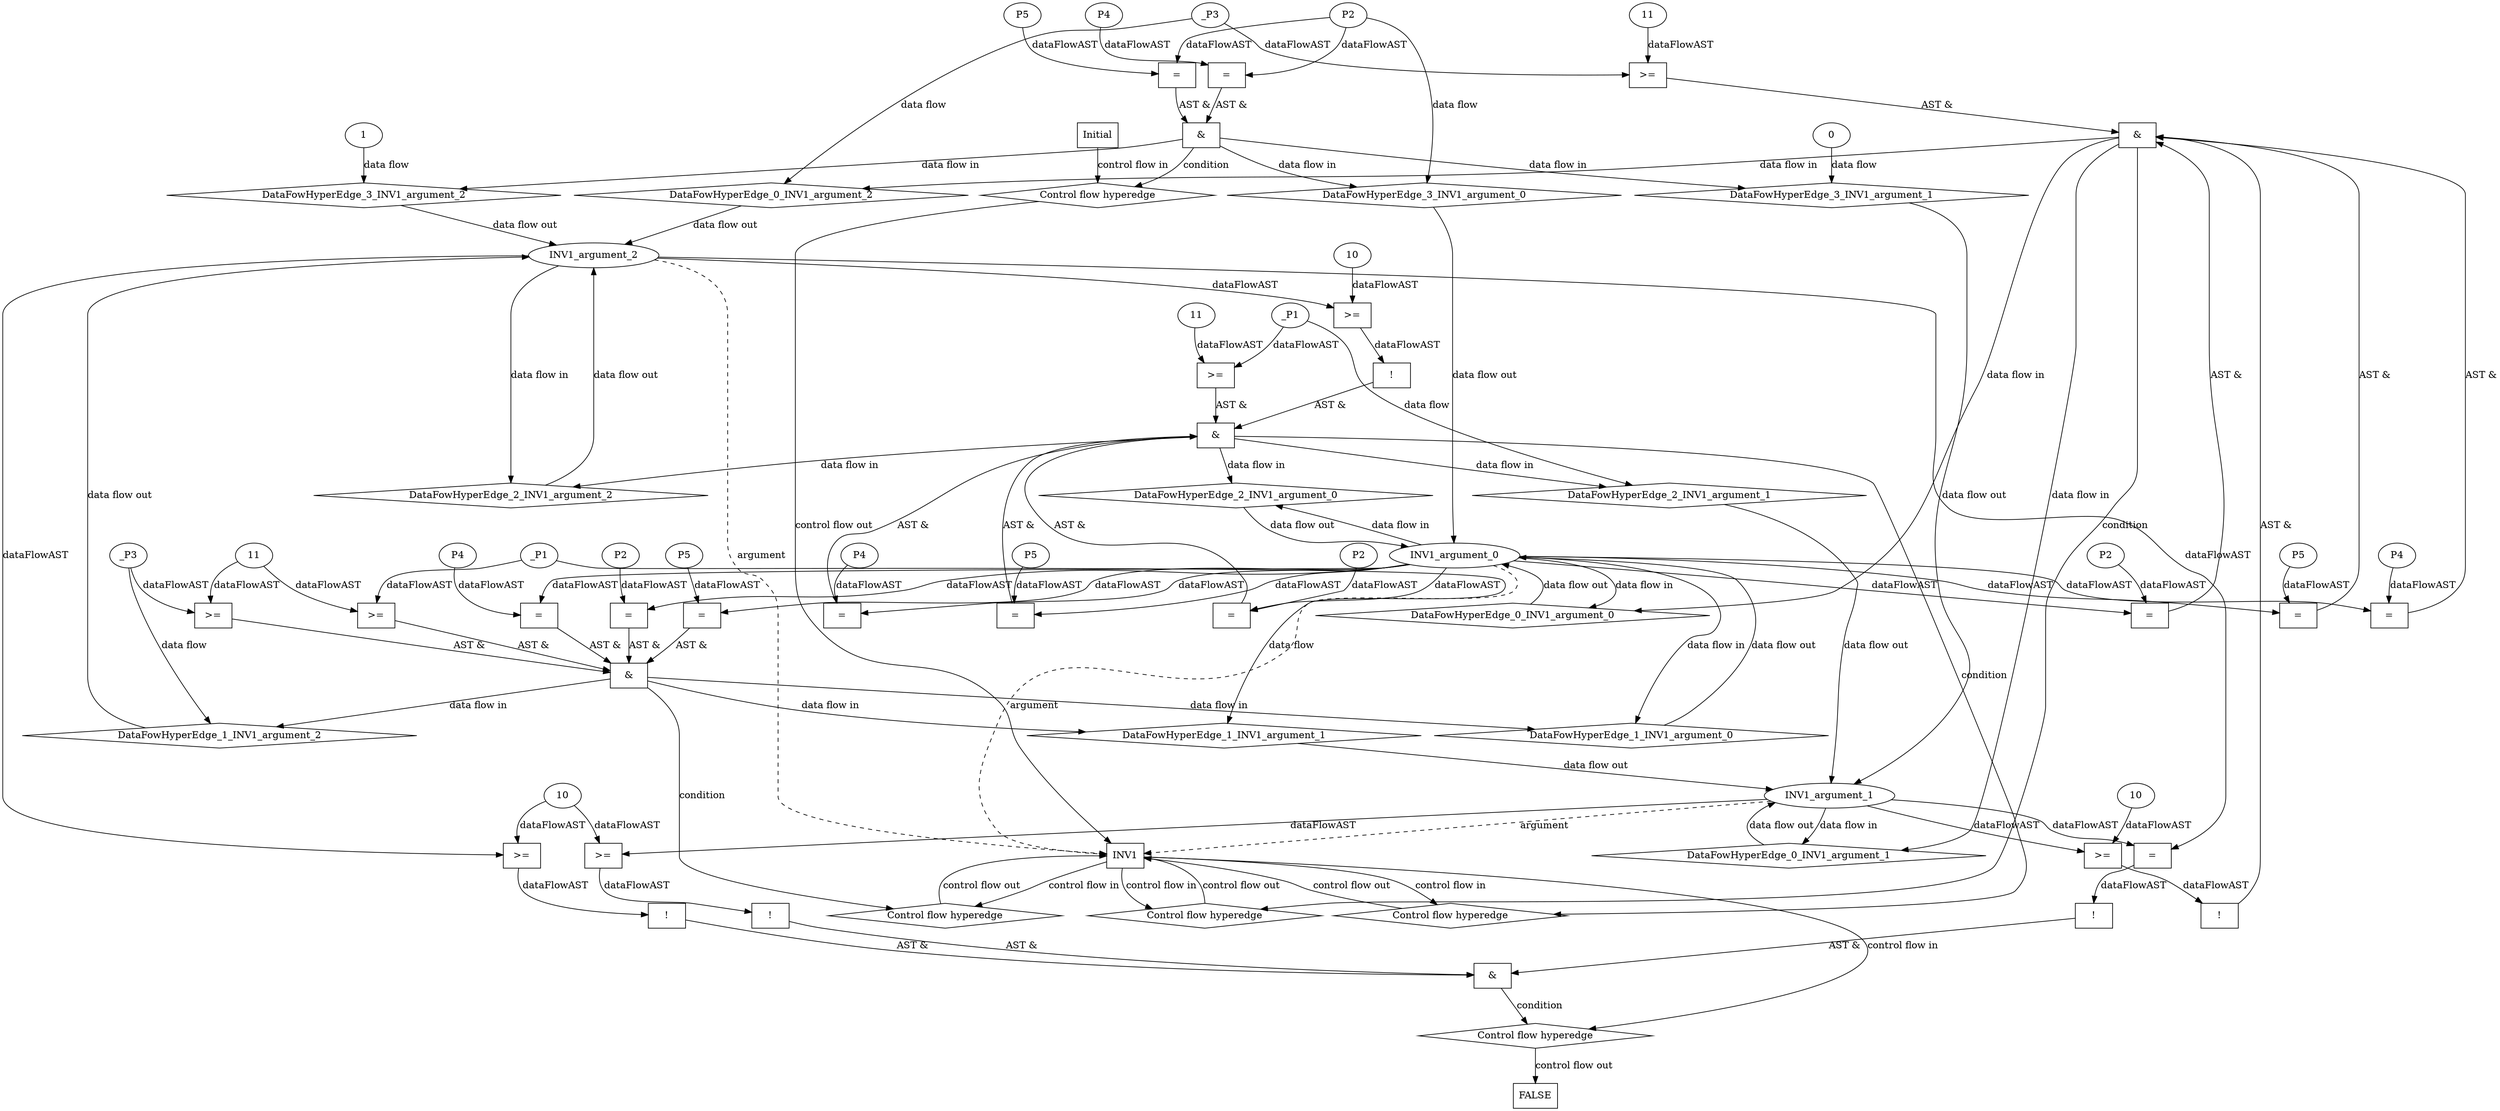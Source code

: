 digraph dag {
"INV1" [label="INV1" nodeName="INV1" class=cfn  shape="rect"];
FALSE [label="FALSE" nodeName=FALSE class=cfn  shape="rect"];
Initial [label="Initial" nodeName=Initial class=cfn  shape="rect"];
ControlFowHyperEdge_0 [label="Control flow hyperedge" nodeName=ControlFowHyperEdge_0 class=controlFlowHyperEdge shape="diamond"];
"INV1" -> ControlFowHyperEdge_0 [label="control flow in"]
ControlFowHyperEdge_0 -> "INV1" [label="control flow out"]
ControlFowHyperEdge_1 [label="Control flow hyperedge" nodeName=ControlFowHyperEdge_1 class=controlFlowHyperEdge shape="diamond"];
"INV1" -> ControlFowHyperEdge_1 [label="control flow in"]
ControlFowHyperEdge_1 -> "INV1" [label="control flow out"]
ControlFowHyperEdge_2 [label="Control flow hyperedge" nodeName=ControlFowHyperEdge_2 class=controlFlowHyperEdge shape="diamond"];
"INV1" -> ControlFowHyperEdge_2 [label="control flow in"]
ControlFowHyperEdge_2 -> "INV1" [label="control flow out"]
ControlFowHyperEdge_3 [label="Control flow hyperedge" nodeName=ControlFowHyperEdge_3 class=controlFlowHyperEdge shape="diamond"];
"Initial" -> ControlFowHyperEdge_3 [label="control flow in"]
ControlFowHyperEdge_3 -> "INV1" [label="control flow out"]
ControlFowHyperEdge_4 [label="Control flow hyperedge" nodeName=ControlFowHyperEdge_4 class=controlFlowHyperEdge shape="diamond"];
"INV1" -> ControlFowHyperEdge_4 [label="control flow in"]
ControlFowHyperEdge_4 -> "FALSE" [label="control flow out"]
"INV1_argument_0" [label="INV1_argument_0" nodeName=argument0 class=argument  head="INV1" shape="oval"];
"INV1_argument_0" -> "INV1"[label="argument" style="dashed"]
"INV1_argument_1" [label="INV1_argument_1" nodeName=argument1 class=argument  head="INV1" shape="oval"];
"INV1_argument_1" -> "INV1"[label="argument" style="dashed"]
"INV1_argument_2" [label="INV1_argument_2" nodeName=argument2 class=argument  head="INV1" shape="oval"];
"INV1_argument_2" -> "INV1"[label="argument" style="dashed"]

"xxxINV1___INV1_0xxx_and" [label="&" nodeName="xxxINV1___INV1_0xxx_and" class=Operator shape="rect"];
"xxxINV1___INV1_0xxxguard1_node_0" [label="=" nodeName="xxxINV1___INV1_0xxxguard1_node_0" class=Operator  shape="rect"];
"xxxINV1___INV1_0xxxguard1_node_1" [label="P2" nodeName="xxxINV1___INV1_0xxxguard1_node_1" class=Constant ];
"xxxINV1___INV1_0xxxguard1_node_1" -> "xxxINV1___INV1_0xxxguard1_node_0"[label="dataFlowAST"]
"INV1_argument_0" -> "xxxINV1___INV1_0xxxguard1_node_0"[label="dataFlowAST"]

"xxxINV1___INV1_0xxxguard1_node_0" -> "xxxINV1___INV1_0xxx_and" [label="AST &"];
"xxxINV1___INV1_0xxxguard2_node_0" [label="!" nodeName="xxxINV1___INV1_0xxxguard2_node_0" class=Operator shape="rect"];
"xxxINV1___INV1_0xxxguard2_node_1" [label=">=" nodeName="xxxINV1___INV1_0xxxguard2_node_1" class=Operator  shape="rect"];
"xxxINV1___INV1_0xxxguard2_node_2" [label="10" nodeName="xxxINV1___INV1_0xxxguard2_node_2" class=Literal ];
"xxxINV1___INV1_0xxxguard2_node_1" -> "xxxINV1___INV1_0xxxguard2_node_0"[label="dataFlowAST"]
"xxxINV1___INV1_0xxxguard2_node_2" -> "xxxINV1___INV1_0xxxguard2_node_1"[label="dataFlowAST"]
"INV1_argument_1" -> "xxxINV1___INV1_0xxxguard2_node_1"[label="dataFlowAST"]

"xxxINV1___INV1_0xxxguard2_node_0" -> "xxxINV1___INV1_0xxx_and" [label="AST &"];
"xxxINV1___INV1_0xxxguard_0_node_0" [label="=" nodeName="xxxINV1___INV1_0xxxguard_0_node_0" class=Operator  shape="rect"];
"xxxINV1___INV1_0xxxguard_0_node_1" [label="P5" nodeName="xxxINV1___INV1_0xxxguard_0_node_1" class=Constant ];
"xxxINV1___INV1_0xxxguard_0_node_1" -> "xxxINV1___INV1_0xxxguard_0_node_0"[label="dataFlowAST"]
"INV1_argument_0" -> "xxxINV1___INV1_0xxxguard_0_node_0"[label="dataFlowAST"]

"xxxINV1___INV1_0xxxguard_0_node_0" -> "xxxINV1___INV1_0xxx_and" [label="AST &"];
"xxxINV1___INV1_0xxxguard4_node_0" [label="=" nodeName="xxxINV1___INV1_0xxxguard4_node_0" class=Operator  shape="rect"];
"xxxINV1___INV1_0xxxguard4_node_1" [label="P4" nodeName="xxxINV1___INV1_0xxxguard4_node_1" class=Constant ];
"xxxINV1___INV1_0xxxguard4_node_1" -> "xxxINV1___INV1_0xxxguard4_node_0"[label="dataFlowAST"]
"INV1_argument_0" -> "xxxINV1___INV1_0xxxguard4_node_0"[label="dataFlowAST"]

"xxxINV1___INV1_0xxxguard4_node_0" -> "xxxINV1___INV1_0xxx_and" [label="AST &"];
"xxxINV1___INV1_0xxxguard3_node_0" [label=">=" nodeName="xxxINV1___INV1_0xxxguard3_node_0" class=Operator  shape="rect"];
"xxxINV1___INV1_0xxxguard3_node_1" [label="11" nodeName="xxxINV1___INV1_0xxxguard3_node_1" class=Literal ];
"xxxINV1___INV1_0xxxguard3_node_1" -> "xxxINV1___INV1_0xxxguard3_node_0"[label="dataFlowAST"]
"xxxINV1___INV1_0xxxdataFlow_0_node_0" -> "xxxINV1___INV1_0xxxguard3_node_0"[label="dataFlowAST"]

"xxxINV1___INV1_0xxxguard3_node_0" -> "xxxINV1___INV1_0xxx_and" [label="AST &"];
"xxxINV1___INV1_0xxx_and" -> "ControlFowHyperEdge_0" [label="condition"];
"xxxINV1___INV1_0xxxdataFlow_0_node_0" [label="_P3" nodeName="xxxINV1___INV1_0xxxdataFlow_0_node_0" class=Constant ];

"xxxINV1___INV1_0xxxdataFlow_0_node_0" -> "DataFowHyperEdge_0_INV1_argument_2" [label="data flow"];
"xxxINV1___INV1_1xxx_and" [label="&" nodeName="xxxINV1___INV1_1xxx_and" class=Operator shape="rect"];
"xxxINV1___INV1_1xxxguard2_node_0" [label=">=" nodeName="xxxINV1___INV1_1xxxguard2_node_0" class=Operator  shape="rect"];
"xxxINV1___INV1_1xxxguard2_node_1" [label="11" nodeName="xxxINV1___INV1_1xxxguard2_node_1" class=Literal ];
"xxxINV1___INV1_1xxxguard2_node_1" -> "xxxINV1___INV1_1xxxguard2_node_0"[label="dataFlowAST"]
"xxxINV1___INV1_1xxxdataFlow_0_node_0" -> "xxxINV1___INV1_1xxxguard2_node_0"[label="dataFlowAST"]

"xxxINV1___INV1_1xxxguard2_node_0" -> "xxxINV1___INV1_1xxx_and" [label="AST &"];
"xxxINV1___INV1_1xxxguard3_node_0" [label=">=" nodeName="xxxINV1___INV1_1xxxguard3_node_0" class=Operator  shape="rect"];
"xxxINV1___INV1_1xxxguard2_node_1" -> "xxxINV1___INV1_1xxxguard3_node_0"[label="dataFlowAST"]
"xxxINV1___INV1_1xxxdataFlow1_node_0" -> "xxxINV1___INV1_1xxxguard3_node_0"[label="dataFlowAST"]

"xxxINV1___INV1_1xxxguard3_node_0" -> "xxxINV1___INV1_1xxx_and" [label="AST &"];
"xxxINV1___INV1_1xxxguard_0_node_0" [label="=" nodeName="xxxINV1___INV1_1xxxguard_0_node_0" class=Operator  shape="rect"];
"xxxINV1___INV1_1xxxguard_0_node_1" [label="P5" nodeName="xxxINV1___INV1_1xxxguard_0_node_1" class=Constant ];
"xxxINV1___INV1_1xxxguard_0_node_1" -> "xxxINV1___INV1_1xxxguard_0_node_0"[label="dataFlowAST"]
"INV1_argument_0" -> "xxxINV1___INV1_1xxxguard_0_node_0"[label="dataFlowAST"]

"xxxINV1___INV1_1xxxguard_0_node_0" -> "xxxINV1___INV1_1xxx_and" [label="AST &"];
"xxxINV1___INV1_1xxxguard4_node_0" [label="=" nodeName="xxxINV1___INV1_1xxxguard4_node_0" class=Operator  shape="rect"];
"xxxINV1___INV1_1xxxguard4_node_1" [label="P4" nodeName="xxxINV1___INV1_1xxxguard4_node_1" class=Constant ];
"xxxINV1___INV1_1xxxguard4_node_1" -> "xxxINV1___INV1_1xxxguard4_node_0"[label="dataFlowAST"]
"INV1_argument_0" -> "xxxINV1___INV1_1xxxguard4_node_0"[label="dataFlowAST"]

"xxxINV1___INV1_1xxxguard4_node_0" -> "xxxINV1___INV1_1xxx_and" [label="AST &"];
"xxxINV1___INV1_1xxxguard1_node_0" [label="=" nodeName="xxxINV1___INV1_1xxxguard1_node_0" class=Operator  shape="rect"];
"xxxINV1___INV1_1xxxguard1_node_1" [label="P2" nodeName="xxxINV1___INV1_1xxxguard1_node_1" class=Constant ];
"xxxINV1___INV1_1xxxguard1_node_1" -> "xxxINV1___INV1_1xxxguard1_node_0"[label="dataFlowAST"]
"INV1_argument_0" -> "xxxINV1___INV1_1xxxguard1_node_0"[label="dataFlowAST"]

"xxxINV1___INV1_1xxxguard1_node_0" -> "xxxINV1___INV1_1xxx_and" [label="AST &"];
"xxxINV1___INV1_1xxx_and" -> "ControlFowHyperEdge_1" [label="condition"];
"xxxINV1___INV1_1xxxdataFlow_0_node_0" [label="_P1" nodeName="xxxINV1___INV1_1xxxdataFlow_0_node_0" class=Constant ];

"xxxINV1___INV1_1xxxdataFlow_0_node_0" -> "DataFowHyperEdge_1_INV1_argument_1" [label="data flow"];
"xxxINV1___INV1_1xxxdataFlow1_node_0" [label="_P3" nodeName="xxxINV1___INV1_1xxxdataFlow1_node_0" class=Constant ];

"xxxINV1___INV1_1xxxdataFlow1_node_0" -> "DataFowHyperEdge_1_INV1_argument_2" [label="data flow"];
"xxxINV1___INV1_2xxx_and" [label="&" nodeName="xxxINV1___INV1_2xxx_and" class=Operator shape="rect"];
"xxxINV1___INV1_2xxxguard3_node_0" [label=">=" nodeName="xxxINV1___INV1_2xxxguard3_node_0" class=Operator  shape="rect"];
"xxxINV1___INV1_2xxxguard3_node_1" [label="11" nodeName="xxxINV1___INV1_2xxxguard3_node_1" class=Literal ];
"xxxINV1___INV1_2xxxguard3_node_1" -> "xxxINV1___INV1_2xxxguard3_node_0"[label="dataFlowAST"]
"xxxINV1___INV1_2xxxdataFlow_0_node_0" -> "xxxINV1___INV1_2xxxguard3_node_0"[label="dataFlowAST"]

"xxxINV1___INV1_2xxxguard3_node_0" -> "xxxINV1___INV1_2xxx_and" [label="AST &"];
"xxxINV1___INV1_2xxxguard4_node_0" [label="=" nodeName="xxxINV1___INV1_2xxxguard4_node_0" class=Operator  shape="rect"];
"xxxINV1___INV1_2xxxguard4_node_1" [label="P4" nodeName="xxxINV1___INV1_2xxxguard4_node_1" class=Constant ];
"xxxINV1___INV1_2xxxguard4_node_1" -> "xxxINV1___INV1_2xxxguard4_node_0"[label="dataFlowAST"]
"INV1_argument_0" -> "xxxINV1___INV1_2xxxguard4_node_0"[label="dataFlowAST"]

"xxxINV1___INV1_2xxxguard4_node_0" -> "xxxINV1___INV1_2xxx_and" [label="AST &"];
"xxxINV1___INV1_2xxxguard_0_node_0" [label="=" nodeName="xxxINV1___INV1_2xxxguard_0_node_0" class=Operator  shape="rect"];
"xxxINV1___INV1_2xxxguard_0_node_1" [label="P5" nodeName="xxxINV1___INV1_2xxxguard_0_node_1" class=Constant ];
"xxxINV1___INV1_2xxxguard_0_node_1" -> "xxxINV1___INV1_2xxxguard_0_node_0"[label="dataFlowAST"]
"INV1_argument_0" -> "xxxINV1___INV1_2xxxguard_0_node_0"[label="dataFlowAST"]

"xxxINV1___INV1_2xxxguard_0_node_0" -> "xxxINV1___INV1_2xxx_and" [label="AST &"];
"xxxINV1___INV1_2xxxguard2_node_0" [label="!" nodeName="xxxINV1___INV1_2xxxguard2_node_0" class=Operator shape="rect"];
"xxxINV1___INV1_2xxxguard2_node_1" [label=">=" nodeName="xxxINV1___INV1_2xxxguard2_node_1" class=Operator  shape="rect"];
"xxxINV1___INV1_2xxxguard2_node_2" [label="10" nodeName="xxxINV1___INV1_2xxxguard2_node_2" class=Literal ];
"xxxINV1___INV1_2xxxguard2_node_1" -> "xxxINV1___INV1_2xxxguard2_node_0"[label="dataFlowAST"]
"xxxINV1___INV1_2xxxguard2_node_2" -> "xxxINV1___INV1_2xxxguard2_node_1"[label="dataFlowAST"]
"INV1_argument_2" -> "xxxINV1___INV1_2xxxguard2_node_1"[label="dataFlowAST"]

"xxxINV1___INV1_2xxxguard2_node_0" -> "xxxINV1___INV1_2xxx_and" [label="AST &"];
"xxxINV1___INV1_2xxxguard1_node_0" [label="=" nodeName="xxxINV1___INV1_2xxxguard1_node_0" class=Operator  shape="rect"];
"xxxINV1___INV1_2xxxguard1_node_1" [label="P2" nodeName="xxxINV1___INV1_2xxxguard1_node_1" class=Constant ];
"xxxINV1___INV1_2xxxguard1_node_1" -> "xxxINV1___INV1_2xxxguard1_node_0"[label="dataFlowAST"]
"INV1_argument_0" -> "xxxINV1___INV1_2xxxguard1_node_0"[label="dataFlowAST"]

"xxxINV1___INV1_2xxxguard1_node_0" -> "xxxINV1___INV1_2xxx_and" [label="AST &"];
"xxxINV1___INV1_2xxx_and" -> "ControlFowHyperEdge_2" [label="condition"];
"xxxINV1___INV1_2xxxdataFlow_0_node_0" [label="_P1" nodeName="xxxINV1___INV1_2xxxdataFlow_0_node_0" class=Constant ];

"xxxINV1___INV1_2xxxdataFlow_0_node_0" -> "DataFowHyperEdge_2_INV1_argument_1" [label="data flow"];
"xxxINV1___Initial_3xxx_and" [label="&" nodeName="xxxINV1___Initial_3xxx_and" class=Operator shape="rect"];
"xxxINV1___Initial_3xxxguard_0_node_0" [label="=" nodeName="xxxINV1___Initial_3xxxguard_0_node_0" class=Operator  shape="rect"];
"xxxINV1___Initial_3xxxguard_0_node_1" [label="P5" nodeName="xxxINV1___Initial_3xxxguard_0_node_1" class=Constant ];
"xxxINV1___Initial_3xxxguard_0_node_1" -> "xxxINV1___Initial_3xxxguard_0_node_0"[label="dataFlowAST"]
"xxxINV1___Initial_3xxxdataFlow_0_node_0" -> "xxxINV1___Initial_3xxxguard_0_node_0"[label="dataFlowAST"]

"xxxINV1___Initial_3xxxguard_0_node_0" -> "xxxINV1___Initial_3xxx_and" [label="AST &"];
"xxxINV1___Initial_3xxxguard1_node_0" [label="=" nodeName="xxxINV1___Initial_3xxxguard1_node_0" class=Operator  shape="rect"];
"xxxINV1___Initial_3xxxguard1_node_1" [label="P4" nodeName="xxxINV1___Initial_3xxxguard1_node_1" class=Constant ];
"xxxINV1___Initial_3xxxguard1_node_1" -> "xxxINV1___Initial_3xxxguard1_node_0"[label="dataFlowAST"]
"xxxINV1___Initial_3xxxdataFlow_0_node_0" -> "xxxINV1___Initial_3xxxguard1_node_0"[label="dataFlowAST"]

"xxxINV1___Initial_3xxxguard1_node_0" -> "xxxINV1___Initial_3xxx_and" [label="AST &"];
"xxxINV1___Initial_3xxx_and" -> "ControlFowHyperEdge_3" [label="condition"];
"xxxINV1___Initial_3xxxdataFlow_0_node_0" [label="P2" nodeName="xxxINV1___Initial_3xxxdataFlow_0_node_0" class=Constant ];

"xxxINV1___Initial_3xxxdataFlow_0_node_0" -> "DataFowHyperEdge_3_INV1_argument_0" [label="data flow"];
"xxxINV1___Initial_3xxxdataFlow1_node_0" [label="0" nodeName="xxxINV1___Initial_3xxxdataFlow1_node_0" class=Literal ];

"xxxINV1___Initial_3xxxdataFlow1_node_0" -> "DataFowHyperEdge_3_INV1_argument_1" [label="data flow"];
"xxxINV1___Initial_3xxxdataFlow2_node_0" [label="1" nodeName="xxxINV1___Initial_3xxxdataFlow2_node_0" class=Literal ];

"xxxINV1___Initial_3xxxdataFlow2_node_0" -> "DataFowHyperEdge_3_INV1_argument_2" [label="data flow"];
"xxxFALSE___INV1_4xxx_and" [label="&" nodeName="xxxFALSE___INV1_4xxx_and" class=Operator shape="rect"];
"xxxFALSE___INV1_4xxxguard_0_node_0" [label="!" nodeName="xxxFALSE___INV1_4xxxguard_0_node_0" class=Operator shape="rect"];
"xxxFALSE___INV1_4xxxguard_0_node_1" [label=">=" nodeName="xxxFALSE___INV1_4xxxguard_0_node_1" class=Operator  shape="rect"];
"xxxFALSE___INV1_4xxxguard_0_node_2" [label="10" nodeName="xxxFALSE___INV1_4xxxguard_0_node_2" class=Literal ];
"xxxFALSE___INV1_4xxxguard_0_node_1" -> "xxxFALSE___INV1_4xxxguard_0_node_0"[label="dataFlowAST"]
"xxxFALSE___INV1_4xxxguard_0_node_2" -> "xxxFALSE___INV1_4xxxguard_0_node_1"[label="dataFlowAST"]
"INV1_argument_1" -> "xxxFALSE___INV1_4xxxguard_0_node_1"[label="dataFlowAST"]

"xxxFALSE___INV1_4xxxguard_0_node_0" -> "xxxFALSE___INV1_4xxx_and" [label="AST &"];
"xxxFALSE___INV1_4xxxguard1_node_0" [label="!" nodeName="xxxFALSE___INV1_4xxxguard1_node_0" class=Operator shape="rect"];
"xxxFALSE___INV1_4xxxguard1_node_1" [label=">=" nodeName="xxxFALSE___INV1_4xxxguard1_node_1" class=Operator  shape="rect"];
"xxxFALSE___INV1_4xxxguard1_node_1" -> "xxxFALSE___INV1_4xxxguard1_node_0"[label="dataFlowAST"]
"xxxFALSE___INV1_4xxxguard_0_node_2" -> "xxxFALSE___INV1_4xxxguard1_node_1"[label="dataFlowAST"]
"INV1_argument_2" -> "xxxFALSE___INV1_4xxxguard1_node_1"[label="dataFlowAST"]

"xxxFALSE___INV1_4xxxguard1_node_0" -> "xxxFALSE___INV1_4xxx_and" [label="AST &"];
"xxxFALSE___INV1_4xxxguard2_node_0" [label="!" nodeName="xxxFALSE___INV1_4xxxguard2_node_0" class=Operator shape="rect"];
"xxxFALSE___INV1_4xxxguard2_node_1" [label="=" nodeName="xxxFALSE___INV1_4xxxguard2_node_1" class=Operator  shape="rect"];
"xxxFALSE___INV1_4xxxguard2_node_1" -> "xxxFALSE___INV1_4xxxguard2_node_0"[label="dataFlowAST"]
"INV1_argument_1" -> "xxxFALSE___INV1_4xxxguard2_node_1"[label="dataFlowAST"]
"INV1_argument_2" -> "xxxFALSE___INV1_4xxxguard2_node_1"[label="dataFlowAST"]

"xxxFALSE___INV1_4xxxguard2_node_0" -> "xxxFALSE___INV1_4xxx_and" [label="AST &"];
"xxxFALSE___INV1_4xxx_and" -> "ControlFowHyperEdge_4" [label="condition"];
"DataFowHyperEdge_0_INV1_argument_0" [label="DataFowHyperEdge_0_INV1_argument_0" nodeName="DataFowHyperEdge_0_INV1_argument_0" class=DataFlowHyperedge shape="diamond"];
"DataFowHyperEdge_0_INV1_argument_0" -> "INV1_argument_0"[label="data flow out"]
"xxxINV1___INV1_0xxx_and" -> "DataFowHyperEdge_0_INV1_argument_0"[label="data flow in"]
"DataFowHyperEdge_0_INV1_argument_1" [label="DataFowHyperEdge_0_INV1_argument_1" nodeName="DataFowHyperEdge_0_INV1_argument_1" class=DataFlowHyperedge shape="diamond"];
"DataFowHyperEdge_0_INV1_argument_1" -> "INV1_argument_1"[label="data flow out"]
"xxxINV1___INV1_0xxx_and" -> "DataFowHyperEdge_0_INV1_argument_1"[label="data flow in"]
"DataFowHyperEdge_0_INV1_argument_2" [label="DataFowHyperEdge_0_INV1_argument_2" nodeName="DataFowHyperEdge_0_INV1_argument_2" class=DataFlowHyperedge shape="diamond"];
"DataFowHyperEdge_0_INV1_argument_2" -> "INV1_argument_2"[label="data flow out"]
"xxxINV1___INV1_0xxx_and" -> "DataFowHyperEdge_0_INV1_argument_2"[label="data flow in"]
"DataFowHyperEdge_1_INV1_argument_0" [label="DataFowHyperEdge_1_INV1_argument_0" nodeName="DataFowHyperEdge_1_INV1_argument_0" class=DataFlowHyperedge shape="diamond"];
"DataFowHyperEdge_1_INV1_argument_0" -> "INV1_argument_0"[label="data flow out"]
"xxxINV1___INV1_1xxx_and" -> "DataFowHyperEdge_1_INV1_argument_0"[label="data flow in"]
"DataFowHyperEdge_1_INV1_argument_1" [label="DataFowHyperEdge_1_INV1_argument_1" nodeName="DataFowHyperEdge_1_INV1_argument_1" class=DataFlowHyperedge shape="diamond"];
"DataFowHyperEdge_1_INV1_argument_1" -> "INV1_argument_1"[label="data flow out"]
"xxxINV1___INV1_1xxx_and" -> "DataFowHyperEdge_1_INV1_argument_1"[label="data flow in"]
"DataFowHyperEdge_1_INV1_argument_2" [label="DataFowHyperEdge_1_INV1_argument_2" nodeName="DataFowHyperEdge_1_INV1_argument_2" class=DataFlowHyperedge shape="diamond"];
"DataFowHyperEdge_1_INV1_argument_2" -> "INV1_argument_2"[label="data flow out"]
"xxxINV1___INV1_1xxx_and" -> "DataFowHyperEdge_1_INV1_argument_2"[label="data flow in"]
"DataFowHyperEdge_2_INV1_argument_0" [label="DataFowHyperEdge_2_INV1_argument_0" nodeName="DataFowHyperEdge_2_INV1_argument_0" class=DataFlowHyperedge shape="diamond"];
"DataFowHyperEdge_2_INV1_argument_0" -> "INV1_argument_0"[label="data flow out"]
"xxxINV1___INV1_2xxx_and" -> "DataFowHyperEdge_2_INV1_argument_0"[label="data flow in"]
"DataFowHyperEdge_2_INV1_argument_1" [label="DataFowHyperEdge_2_INV1_argument_1" nodeName="DataFowHyperEdge_2_INV1_argument_1" class=DataFlowHyperedge shape="diamond"];
"DataFowHyperEdge_2_INV1_argument_1" -> "INV1_argument_1"[label="data flow out"]
"xxxINV1___INV1_2xxx_and" -> "DataFowHyperEdge_2_INV1_argument_1"[label="data flow in"]
"DataFowHyperEdge_2_INV1_argument_2" [label="DataFowHyperEdge_2_INV1_argument_2" nodeName="DataFowHyperEdge_2_INV1_argument_2" class=DataFlowHyperedge shape="diamond"];
"DataFowHyperEdge_2_INV1_argument_2" -> "INV1_argument_2"[label="data flow out"]
"xxxINV1___INV1_2xxx_and" -> "DataFowHyperEdge_2_INV1_argument_2"[label="data flow in"]
"DataFowHyperEdge_3_INV1_argument_0" [label="DataFowHyperEdge_3_INV1_argument_0" nodeName="DataFowHyperEdge_3_INV1_argument_0" class=DataFlowHyperedge shape="diamond"];
"DataFowHyperEdge_3_INV1_argument_0" -> "INV1_argument_0"[label="data flow out"]
"xxxINV1___Initial_3xxx_and" -> "DataFowHyperEdge_3_INV1_argument_0"[label="data flow in"]
"DataFowHyperEdge_3_INV1_argument_1" [label="DataFowHyperEdge_3_INV1_argument_1" nodeName="DataFowHyperEdge_3_INV1_argument_1" class=DataFlowHyperedge shape="diamond"];
"DataFowHyperEdge_3_INV1_argument_1" -> "INV1_argument_1"[label="data flow out"]
"xxxINV1___Initial_3xxx_and" -> "DataFowHyperEdge_3_INV1_argument_1"[label="data flow in"]
"DataFowHyperEdge_3_INV1_argument_2" [label="DataFowHyperEdge_3_INV1_argument_2" nodeName="DataFowHyperEdge_3_INV1_argument_2" class=DataFlowHyperedge shape="diamond"];
"DataFowHyperEdge_3_INV1_argument_2" -> "INV1_argument_2"[label="data flow out"]
"xxxINV1___Initial_3xxx_and" -> "DataFowHyperEdge_3_INV1_argument_2"[label="data flow in"]
"INV1_argument_0" -> "DataFowHyperEdge_0_INV1_argument_0"[label="data flow in"]
"INV1_argument_1" -> "DataFowHyperEdge_0_INV1_argument_1"[label="data flow in"]
"INV1_argument_0" -> "DataFowHyperEdge_1_INV1_argument_0"[label="data flow in"]
"INV1_argument_0" -> "DataFowHyperEdge_2_INV1_argument_0"[label="data flow in"]
"INV1_argument_2" -> "DataFowHyperEdge_2_INV1_argument_2"[label="data flow in"]




}
